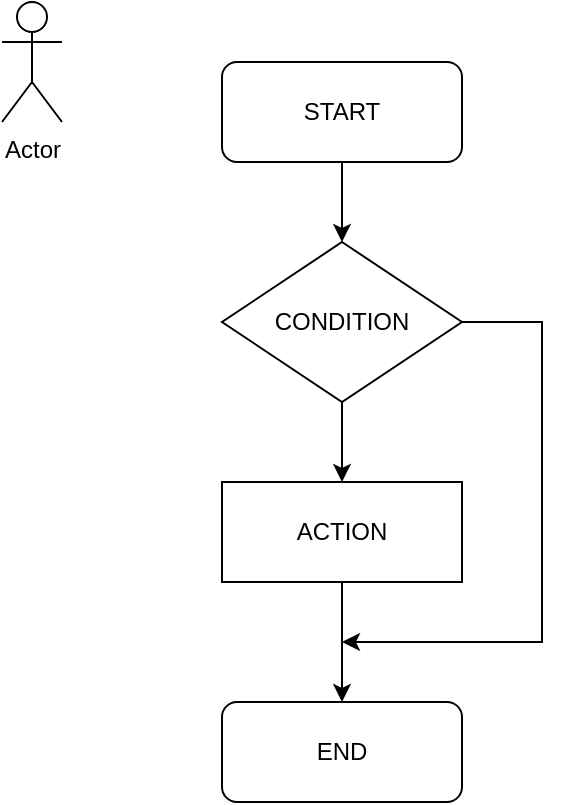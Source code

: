 <mxfile version="24.0.1" type="device">
  <diagram name="Страница — 1" id="R-sWnAMIiRbcKaWXatxj">
    <mxGraphModel dx="1221" dy="759" grid="1" gridSize="10" guides="1" tooltips="1" connect="1" arrows="1" fold="1" page="1" pageScale="1" pageWidth="827" pageHeight="1169" math="0" shadow="0">
      <root>
        <mxCell id="0" />
        <mxCell id="1" parent="0" />
        <mxCell id="acBpn21NNjT-BkSYBrIg-1" value="Actor" style="shape=umlActor;verticalLabelPosition=bottom;verticalAlign=top;html=1;outlineConnect=0;" vertex="1" parent="1">
          <mxGeometry x="170" y="120" width="30" height="60" as="geometry" />
        </mxCell>
        <mxCell id="acBpn21NNjT-BkSYBrIg-3" value="START" style="rounded=1;whiteSpace=wrap;html=1;" vertex="1" parent="1">
          <mxGeometry x="280" y="150" width="120" height="50" as="geometry" />
        </mxCell>
        <mxCell id="acBpn21NNjT-BkSYBrIg-4" value="CONDITION" style="rhombus;whiteSpace=wrap;html=1;" vertex="1" parent="1">
          <mxGeometry x="280" y="240" width="120" height="80" as="geometry" />
        </mxCell>
        <mxCell id="acBpn21NNjT-BkSYBrIg-5" value="END" style="rounded=1;whiteSpace=wrap;html=1;" vertex="1" parent="1">
          <mxGeometry x="280" y="470" width="120" height="50" as="geometry" />
        </mxCell>
        <mxCell id="acBpn21NNjT-BkSYBrIg-6" value="ACTION" style="rounded=0;whiteSpace=wrap;html=1;" vertex="1" parent="1">
          <mxGeometry x="280" y="360" width="120" height="50" as="geometry" />
        </mxCell>
        <mxCell id="acBpn21NNjT-BkSYBrIg-7" value="" style="endArrow=classic;html=1;rounded=0;exitX=0.5;exitY=1;exitDx=0;exitDy=0;entryX=0.5;entryY=0;entryDx=0;entryDy=0;" edge="1" parent="1" source="acBpn21NNjT-BkSYBrIg-3" target="acBpn21NNjT-BkSYBrIg-4">
          <mxGeometry width="50" height="50" relative="1" as="geometry">
            <mxPoint x="390" y="420" as="sourcePoint" />
            <mxPoint x="440" y="370" as="targetPoint" />
          </mxGeometry>
        </mxCell>
        <mxCell id="acBpn21NNjT-BkSYBrIg-8" value="" style="endArrow=classic;html=1;rounded=0;exitX=0.5;exitY=1;exitDx=0;exitDy=0;entryX=0.5;entryY=0;entryDx=0;entryDy=0;" edge="1" parent="1" source="acBpn21NNjT-BkSYBrIg-4" target="acBpn21NNjT-BkSYBrIg-6">
          <mxGeometry width="50" height="50" relative="1" as="geometry">
            <mxPoint x="390" y="420" as="sourcePoint" />
            <mxPoint x="440" y="370" as="targetPoint" />
          </mxGeometry>
        </mxCell>
        <mxCell id="acBpn21NNjT-BkSYBrIg-9" value="" style="endArrow=classic;html=1;rounded=0;exitX=0.5;exitY=1;exitDx=0;exitDy=0;entryX=0.5;entryY=0;entryDx=0;entryDy=0;" edge="1" parent="1" source="acBpn21NNjT-BkSYBrIg-6" target="acBpn21NNjT-BkSYBrIg-5">
          <mxGeometry width="50" height="50" relative="1" as="geometry">
            <mxPoint x="390" y="420" as="sourcePoint" />
            <mxPoint x="440" y="370" as="targetPoint" />
          </mxGeometry>
        </mxCell>
        <mxCell id="acBpn21NNjT-BkSYBrIg-10" value="" style="endArrow=classic;html=1;rounded=0;exitX=1;exitY=0.5;exitDx=0;exitDy=0;" edge="1" parent="1" source="acBpn21NNjT-BkSYBrIg-4">
          <mxGeometry width="50" height="50" relative="1" as="geometry">
            <mxPoint x="390" y="420" as="sourcePoint" />
            <mxPoint x="340" y="440" as="targetPoint" />
            <Array as="points">
              <mxPoint x="440" y="280" />
              <mxPoint x="440" y="360" />
              <mxPoint x="440" y="440" />
            </Array>
          </mxGeometry>
        </mxCell>
      </root>
    </mxGraphModel>
  </diagram>
</mxfile>
